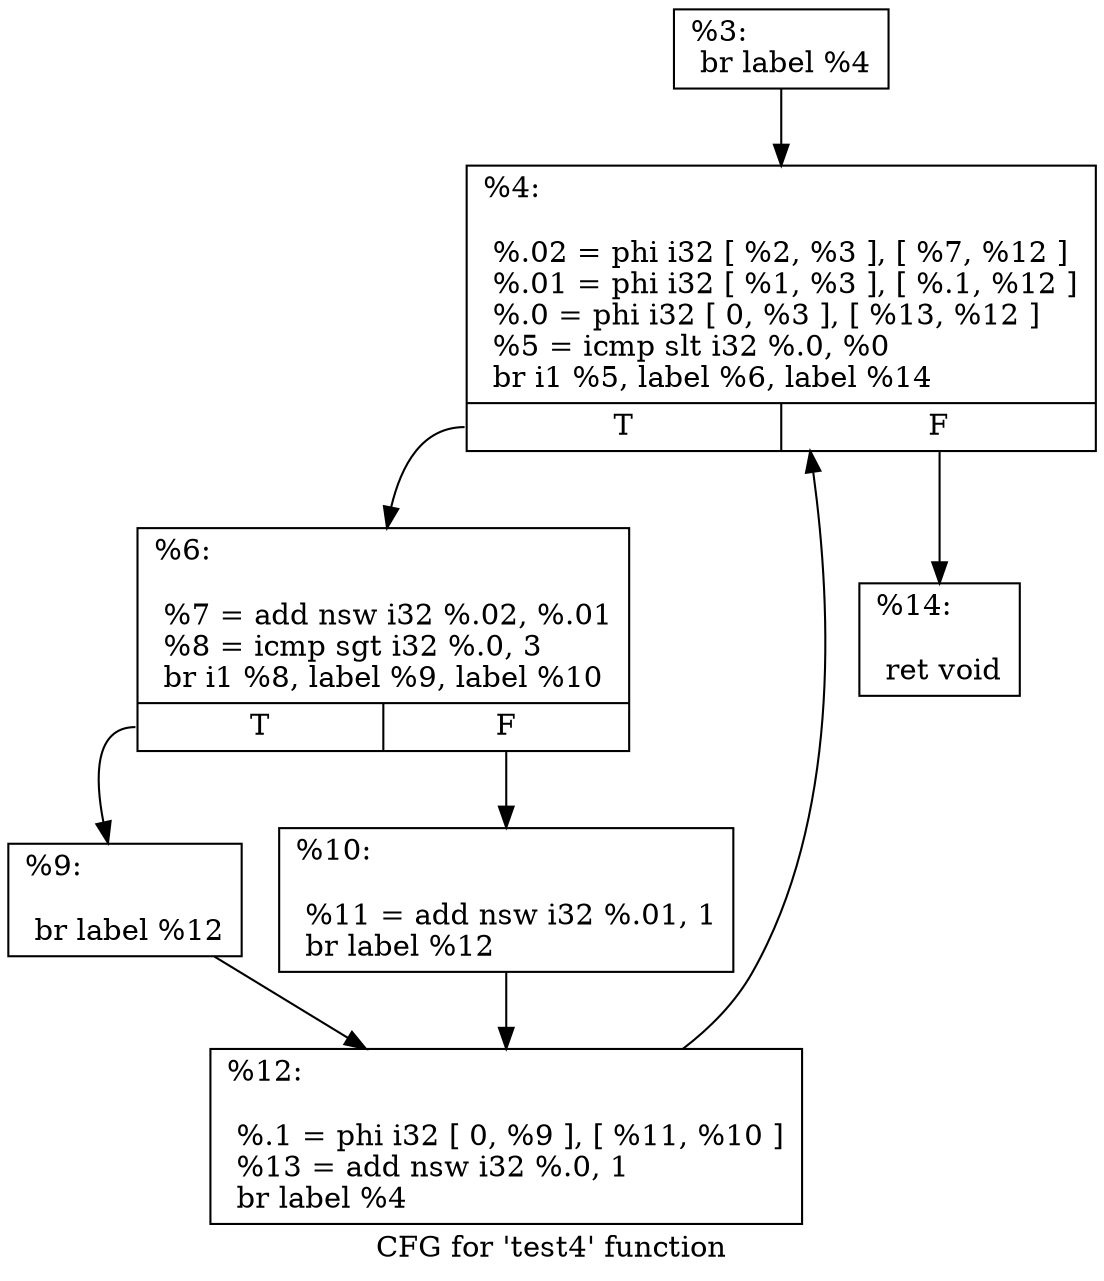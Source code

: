 digraph "CFG for 'test4' function" {
	label="CFG for 'test4' function";

	Node0x7f91bbc1c750 [shape=record,label="{%3:\l  br label %4\l}"];
	Node0x7f91bbc1c750 -> Node0x7f91bbc1c790;
	Node0x7f91bbc1c790 [shape=record,label="{%4:\l\l  %.02 = phi i32 [ %2, %3 ], [ %7, %12 ]\l  %.01 = phi i32 [ %1, %3 ], [ %.1, %12 ]\l  %.0 = phi i32 [ 0, %3 ], [ %13, %12 ]\l  %5 = icmp slt i32 %.0, %0\l  br i1 %5, label %6, label %14\l|{<s0>T|<s1>F}}"];
	Node0x7f91bbc1c790:s0 -> Node0x7f91bbc1cdc0;
	Node0x7f91bbc1c790:s1 -> Node0x7f91bbc1ce40;
	Node0x7f91bbc1cdc0 [shape=record,label="{%6:\l\l  %7 = add nsw i32 %.02, %.01\l  %8 = icmp sgt i32 %.0, 3\l  br i1 %8, label %9, label %10\l|{<s0>T|<s1>F}}"];
	Node0x7f91bbc1cdc0:s0 -> Node0x7f91bbc1c7d0;
	Node0x7f91bbc1cdc0:s1 -> Node0x7f91bbc1ce00;
	Node0x7f91bbc1c7d0 [shape=record,label="{%9:\l\l  br label %12\l}"];
	Node0x7f91bbc1c7d0 -> Node0x7f91bbc1c8d0;
	Node0x7f91bbc1ce00 [shape=record,label="{%10:\l\l  %11 = add nsw i32 %.01, 1\l  br label %12\l}"];
	Node0x7f91bbc1ce00 -> Node0x7f91bbc1c8d0;
	Node0x7f91bbc1c8d0 [shape=record,label="{%12:\l\l  %.1 = phi i32 [ 0, %9 ], [ %11, %10 ]\l  %13 = add nsw i32 %.0, 1\l  br label %4\l}"];
	Node0x7f91bbc1c8d0 -> Node0x7f91bbc1c790;
	Node0x7f91bbc1ce40 [shape=record,label="{%14:\l\l  ret void\l}"];
}
